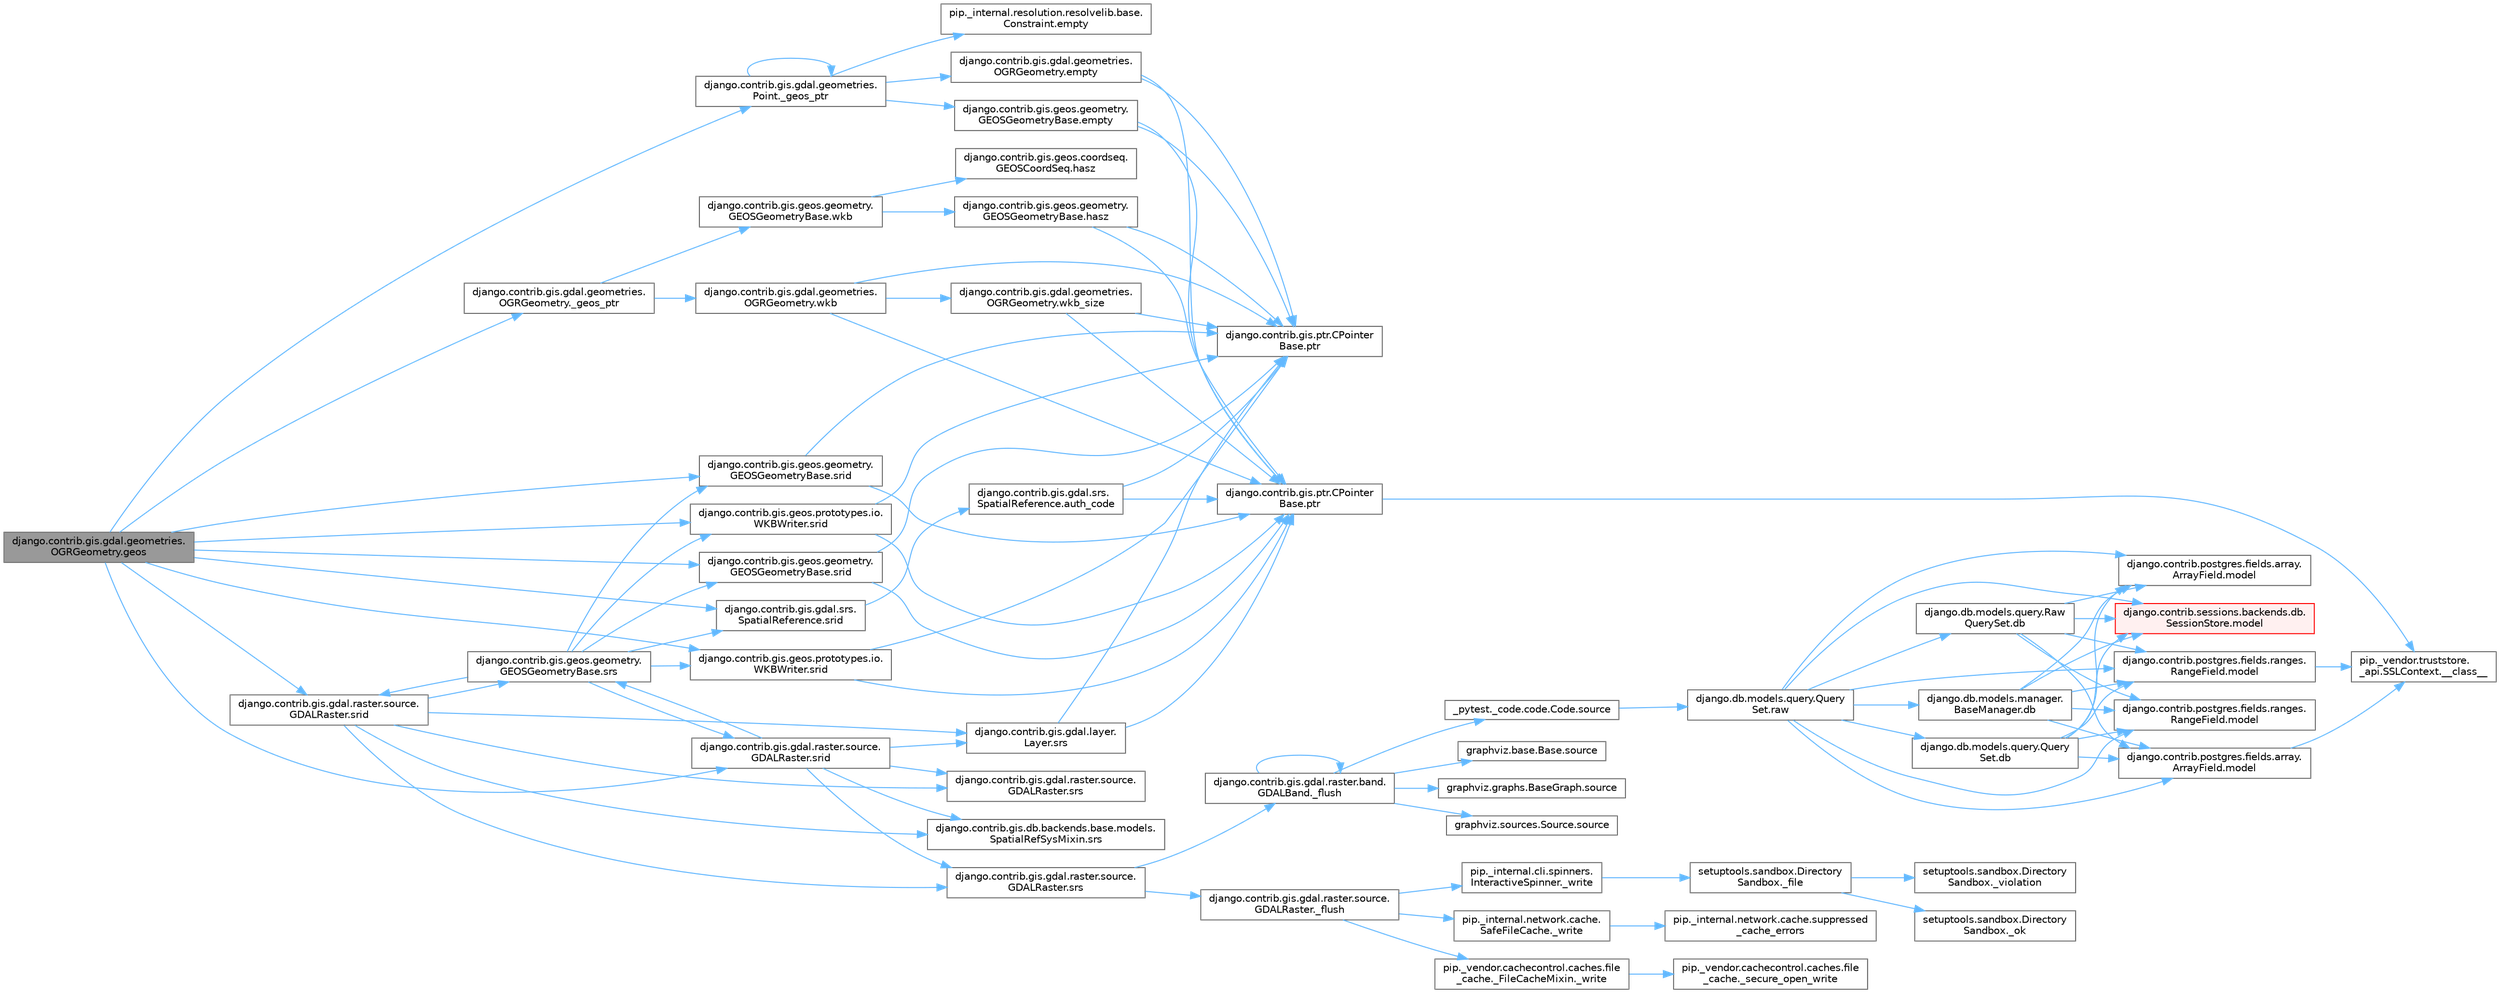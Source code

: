 digraph "django.contrib.gis.gdal.geometries.OGRGeometry.geos"
{
 // LATEX_PDF_SIZE
  bgcolor="transparent";
  edge [fontname=Helvetica,fontsize=10,labelfontname=Helvetica,labelfontsize=10];
  node [fontname=Helvetica,fontsize=10,shape=box,height=0.2,width=0.4];
  rankdir="LR";
  Node1 [id="Node000001",label="django.contrib.gis.gdal.geometries.\lOGRGeometry.geos",height=0.2,width=0.4,color="gray40", fillcolor="grey60", style="filled", fontcolor="black",tooltip=" "];
  Node1 -> Node2 [id="edge1_Node000001_Node000002",color="steelblue1",style="solid",tooltip=" "];
  Node2 [id="Node000002",label="django.contrib.gis.gdal.geometries.\lOGRGeometry._geos_ptr",height=0.2,width=0.4,color="grey40", fillcolor="white", style="filled",URL="$classdjango_1_1contrib_1_1gis_1_1gdal_1_1geometries_1_1_o_g_r_geometry.html#aca3c814894ad68e56d21dae6d4c7ad81",tooltip=" "];
  Node2 -> Node3 [id="edge2_Node000002_Node000003",color="steelblue1",style="solid",tooltip=" "];
  Node3 [id="Node000003",label="django.contrib.gis.gdal.geometries.\lOGRGeometry.wkb",height=0.2,width=0.4,color="grey40", fillcolor="white", style="filled",URL="$classdjango_1_1contrib_1_1gis_1_1gdal_1_1geometries_1_1_o_g_r_geometry.html#ac66909bdd6df30914b9ceff5e8d81544",tooltip=" "];
  Node3 -> Node4 [id="edge3_Node000003_Node000004",color="steelblue1",style="solid",tooltip=" "];
  Node4 [id="Node000004",label="django.contrib.gis.ptr.CPointer\lBase.ptr",height=0.2,width=0.4,color="grey40", fillcolor="white", style="filled",URL="$classdjango_1_1contrib_1_1gis_1_1ptr_1_1_c_pointer_base.html#a55873c889d27c42497c5a832c24e041b",tooltip=" "];
  Node4 -> Node5 [id="edge4_Node000004_Node000005",color="steelblue1",style="solid",tooltip=" "];
  Node5 [id="Node000005",label="pip._vendor.truststore.\l_api.SSLContext.__class__",height=0.2,width=0.4,color="grey40", fillcolor="white", style="filled",URL="$classpip_1_1__vendor_1_1truststore_1_1__api_1_1_s_s_l_context.html#a530861514f31eabaa3f513557d6e66de",tooltip=" "];
  Node3 -> Node6 [id="edge5_Node000003_Node000006",color="steelblue1",style="solid",tooltip=" "];
  Node6 [id="Node000006",label="django.contrib.gis.ptr.CPointer\lBase.ptr",height=0.2,width=0.4,color="grey40", fillcolor="white", style="filled",URL="$classdjango_1_1contrib_1_1gis_1_1ptr_1_1_c_pointer_base.html#a73d2e45828ab4d985549c571852996fa",tooltip=" "];
  Node3 -> Node7 [id="edge6_Node000003_Node000007",color="steelblue1",style="solid",tooltip=" "];
  Node7 [id="Node000007",label="django.contrib.gis.gdal.geometries.\lOGRGeometry.wkb_size",height=0.2,width=0.4,color="grey40", fillcolor="white", style="filled",URL="$classdjango_1_1contrib_1_1gis_1_1gdal_1_1geometries_1_1_o_g_r_geometry.html#a25544b8ddd3a4cd08546015a8619f7ca",tooltip=" "];
  Node7 -> Node4 [id="edge7_Node000007_Node000004",color="steelblue1",style="solid",tooltip=" "];
  Node7 -> Node6 [id="edge8_Node000007_Node000006",color="steelblue1",style="solid",tooltip=" "];
  Node2 -> Node8 [id="edge9_Node000002_Node000008",color="steelblue1",style="solid",tooltip=" "];
  Node8 [id="Node000008",label="django.contrib.gis.geos.geometry.\lGEOSGeometryBase.wkb",height=0.2,width=0.4,color="grey40", fillcolor="white", style="filled",URL="$classdjango_1_1contrib_1_1gis_1_1geos_1_1geometry_1_1_g_e_o_s_geometry_base.html#a0b2006f5c80f388ac32b00f2320415f4",tooltip=" "];
  Node8 -> Node9 [id="edge10_Node000008_Node000009",color="steelblue1",style="solid",tooltip=" "];
  Node9 [id="Node000009",label="django.contrib.gis.geos.coordseq.\lGEOSCoordSeq.hasz",height=0.2,width=0.4,color="grey40", fillcolor="white", style="filled",URL="$classdjango_1_1contrib_1_1gis_1_1geos_1_1coordseq_1_1_g_e_o_s_coord_seq.html#af9df29a51186c06b54c8b7665fc033da",tooltip=" "];
  Node8 -> Node10 [id="edge11_Node000008_Node000010",color="steelblue1",style="solid",tooltip=" "];
  Node10 [id="Node000010",label="django.contrib.gis.geos.geometry.\lGEOSGeometryBase.hasz",height=0.2,width=0.4,color="grey40", fillcolor="white", style="filled",URL="$classdjango_1_1contrib_1_1gis_1_1geos_1_1geometry_1_1_g_e_o_s_geometry_base.html#a41eaab72829884f8c063100cd241a72e",tooltip=" "];
  Node10 -> Node4 [id="edge12_Node000010_Node000004",color="steelblue1",style="solid",tooltip=" "];
  Node10 -> Node6 [id="edge13_Node000010_Node000006",color="steelblue1",style="solid",tooltip=" "];
  Node1 -> Node11 [id="edge14_Node000001_Node000011",color="steelblue1",style="solid",tooltip=" "];
  Node11 [id="Node000011",label="django.contrib.gis.gdal.geometries.\lPoint._geos_ptr",height=0.2,width=0.4,color="grey40", fillcolor="white", style="filled",URL="$classdjango_1_1contrib_1_1gis_1_1gdal_1_1geometries_1_1_point.html#af1600f2ee6a2af5ba2c22a95d33135fc",tooltip=" "];
  Node11 -> Node11 [id="edge15_Node000011_Node000011",color="steelblue1",style="solid",tooltip=" "];
  Node11 -> Node12 [id="edge16_Node000011_Node000012",color="steelblue1",style="solid",tooltip=" "];
  Node12 [id="Node000012",label="django.contrib.gis.gdal.geometries.\lOGRGeometry.empty",height=0.2,width=0.4,color="grey40", fillcolor="white", style="filled",URL="$classdjango_1_1contrib_1_1gis_1_1gdal_1_1geometries_1_1_o_g_r_geometry.html#a3f61301202c52391f3ecffda48a45bdb",tooltip=" "];
  Node12 -> Node4 [id="edge17_Node000012_Node000004",color="steelblue1",style="solid",tooltip=" "];
  Node12 -> Node6 [id="edge18_Node000012_Node000006",color="steelblue1",style="solid",tooltip=" "];
  Node11 -> Node13 [id="edge19_Node000011_Node000013",color="steelblue1",style="solid",tooltip=" "];
  Node13 [id="Node000013",label="django.contrib.gis.geos.geometry.\lGEOSGeometryBase.empty",height=0.2,width=0.4,color="grey40", fillcolor="white", style="filled",URL="$classdjango_1_1contrib_1_1gis_1_1geos_1_1geometry_1_1_g_e_o_s_geometry_base.html#a5bb1b3990b278468806035f63cba3ca4",tooltip=" "];
  Node13 -> Node4 [id="edge20_Node000013_Node000004",color="steelblue1",style="solid",tooltip=" "];
  Node13 -> Node6 [id="edge21_Node000013_Node000006",color="steelblue1",style="solid",tooltip=" "];
  Node11 -> Node14 [id="edge22_Node000011_Node000014",color="steelblue1",style="solid",tooltip=" "];
  Node14 [id="Node000014",label="pip._internal.resolution.resolvelib.base.\lConstraint.empty",height=0.2,width=0.4,color="grey40", fillcolor="white", style="filled",URL="$classpip_1_1__internal_1_1resolution_1_1resolvelib_1_1base_1_1_constraint.html#a11bb770b1b5834537a0615bda63df18a",tooltip=" "];
  Node1 -> Node15 [id="edge23_Node000001_Node000015",color="steelblue1",style="solid",tooltip=" "];
  Node15 [id="Node000015",label="django.contrib.gis.gdal.raster.source.\lGDALRaster.srid",height=0.2,width=0.4,color="grey40", fillcolor="white", style="filled",URL="$classdjango_1_1contrib_1_1gis_1_1gdal_1_1raster_1_1source_1_1_g_d_a_l_raster.html#a64f1b2f9361820eb18392c0a0df9b46b",tooltip=" "];
  Node15 -> Node16 [id="edge24_Node000015_Node000016",color="steelblue1",style="solid",tooltip=" "];
  Node16 [id="Node000016",label="django.contrib.gis.db.backends.base.models.\lSpatialRefSysMixin.srs",height=0.2,width=0.4,color="grey40", fillcolor="white", style="filled",URL="$classdjango_1_1contrib_1_1gis_1_1db_1_1backends_1_1base_1_1models_1_1_spatial_ref_sys_mixin.html#ad34be004f9aba942c5d2bd011fda3044",tooltip=" "];
  Node15 -> Node17 [id="edge25_Node000015_Node000017",color="steelblue1",style="solid",tooltip=" "];
  Node17 [id="Node000017",label="django.contrib.gis.gdal.layer.\lLayer.srs",height=0.2,width=0.4,color="grey40", fillcolor="white", style="filled",URL="$classdjango_1_1contrib_1_1gis_1_1gdal_1_1layer_1_1_layer.html#ac1d51e5b32cdf55829e9a486b190ddc2",tooltip=" "];
  Node17 -> Node4 [id="edge26_Node000017_Node000004",color="steelblue1",style="solid",tooltip=" "];
  Node17 -> Node6 [id="edge27_Node000017_Node000006",color="steelblue1",style="solid",tooltip=" "];
  Node15 -> Node18 [id="edge28_Node000015_Node000018",color="steelblue1",style="solid",tooltip=" "];
  Node18 [id="Node000018",label="django.contrib.gis.gdal.raster.source.\lGDALRaster.srs",height=0.2,width=0.4,color="grey40", fillcolor="white", style="filled",URL="$classdjango_1_1contrib_1_1gis_1_1gdal_1_1raster_1_1source_1_1_g_d_a_l_raster.html#a1dbeee1eca81d7739c032009f1d7acb1",tooltip=" "];
  Node15 -> Node19 [id="edge29_Node000015_Node000019",color="steelblue1",style="solid",tooltip=" "];
  Node19 [id="Node000019",label="django.contrib.gis.gdal.raster.source.\lGDALRaster.srs",height=0.2,width=0.4,color="grey40", fillcolor="white", style="filled",URL="$classdjango_1_1contrib_1_1gis_1_1gdal_1_1raster_1_1source_1_1_g_d_a_l_raster.html#a867fd2ac08531bb04ded5f86cf484723",tooltip=" "];
  Node19 -> Node20 [id="edge30_Node000019_Node000020",color="steelblue1",style="solid",tooltip=" "];
  Node20 [id="Node000020",label="django.contrib.gis.gdal.raster.band.\lGDALBand._flush",height=0.2,width=0.4,color="grey40", fillcolor="white", style="filled",URL="$classdjango_1_1contrib_1_1gis_1_1gdal_1_1raster_1_1band_1_1_g_d_a_l_band.html#ae69747644a590b485b72c3314debdfc7",tooltip=" "];
  Node20 -> Node20 [id="edge31_Node000020_Node000020",color="steelblue1",style="solid",tooltip=" "];
  Node20 -> Node21 [id="edge32_Node000020_Node000021",color="steelblue1",style="solid",tooltip=" "];
  Node21 [id="Node000021",label="_pytest._code.code.Code.source",height=0.2,width=0.4,color="grey40", fillcolor="white", style="filled",URL="$class__pytest_1_1__code_1_1code_1_1_code.html#a22f60644a8fa658ab754ddca0bcb31fd",tooltip=" "];
  Node21 -> Node22 [id="edge33_Node000021_Node000022",color="steelblue1",style="solid",tooltip=" "];
  Node22 [id="Node000022",label="django.db.models.query.Query\lSet.raw",height=0.2,width=0.4,color="grey40", fillcolor="white", style="filled",URL="$classdjango_1_1db_1_1models_1_1query_1_1_query_set.html#abce199e3993658459fb2f7c2719daa45",tooltip="PUBLIC METHODS THAT RETURN A QUERYSET SUBCLASS #."];
  Node22 -> Node23 [id="edge34_Node000022_Node000023",color="steelblue1",style="solid",tooltip=" "];
  Node23 [id="Node000023",label="django.db.models.manager.\lBaseManager.db",height=0.2,width=0.4,color="grey40", fillcolor="white", style="filled",URL="$classdjango_1_1db_1_1models_1_1manager_1_1_base_manager.html#ad6c30d1033fbe64ca4ac1d2bf0162a8a",tooltip=" "];
  Node23 -> Node24 [id="edge35_Node000023_Node000024",color="steelblue1",style="solid",tooltip=" "];
  Node24 [id="Node000024",label="django.contrib.postgres.fields.array.\lArrayField.model",height=0.2,width=0.4,color="grey40", fillcolor="white", style="filled",URL="$classdjango_1_1contrib_1_1postgres_1_1fields_1_1array_1_1_array_field.html#a4402eef4c4784e00671c9f229481f4c1",tooltip=" "];
  Node24 -> Node5 [id="edge36_Node000024_Node000005",color="steelblue1",style="solid",tooltip=" "];
  Node23 -> Node25 [id="edge37_Node000023_Node000025",color="steelblue1",style="solid",tooltip=" "];
  Node25 [id="Node000025",label="django.contrib.postgres.fields.array.\lArrayField.model",height=0.2,width=0.4,color="grey40", fillcolor="white", style="filled",URL="$classdjango_1_1contrib_1_1postgres_1_1fields_1_1array_1_1_array_field.html#a50a2796de85f960ca282b56ef2d9446c",tooltip=" "];
  Node23 -> Node26 [id="edge38_Node000023_Node000026",color="steelblue1",style="solid",tooltip=" "];
  Node26 [id="Node000026",label="django.contrib.postgres.fields.ranges.\lRangeField.model",height=0.2,width=0.4,color="grey40", fillcolor="white", style="filled",URL="$classdjango_1_1contrib_1_1postgres_1_1fields_1_1ranges_1_1_range_field.html#aa38c2bbd1bad0c8f9b0315ee468867a2",tooltip=" "];
  Node26 -> Node5 [id="edge39_Node000026_Node000005",color="steelblue1",style="solid",tooltip=" "];
  Node23 -> Node27 [id="edge40_Node000023_Node000027",color="steelblue1",style="solid",tooltip=" "];
  Node27 [id="Node000027",label="django.contrib.postgres.fields.ranges.\lRangeField.model",height=0.2,width=0.4,color="grey40", fillcolor="white", style="filled",URL="$classdjango_1_1contrib_1_1postgres_1_1fields_1_1ranges_1_1_range_field.html#a91b36827f010affd1ff89569cf40d1af",tooltip=" "];
  Node23 -> Node28 [id="edge41_Node000023_Node000028",color="steelblue1",style="solid",tooltip=" "];
  Node28 [id="Node000028",label="django.contrib.sessions.backends.db.\lSessionStore.model",height=0.2,width=0.4,color="red", fillcolor="#FFF0F0", style="filled",URL="$classdjango_1_1contrib_1_1sessions_1_1backends_1_1db_1_1_session_store.html#af52cfb4371af389c8bd4a6780274c403",tooltip=" "];
  Node22 -> Node30 [id="edge42_Node000022_Node000030",color="steelblue1",style="solid",tooltip=" "];
  Node30 [id="Node000030",label="django.db.models.query.Query\lSet.db",height=0.2,width=0.4,color="grey40", fillcolor="white", style="filled",URL="$classdjango_1_1db_1_1models_1_1query_1_1_query_set.html#a6ff7e94dd4e7293da5fb86f6349ce9b8",tooltip=" "];
  Node30 -> Node24 [id="edge43_Node000030_Node000024",color="steelblue1",style="solid",tooltip=" "];
  Node30 -> Node25 [id="edge44_Node000030_Node000025",color="steelblue1",style="solid",tooltip=" "];
  Node30 -> Node26 [id="edge45_Node000030_Node000026",color="steelblue1",style="solid",tooltip=" "];
  Node30 -> Node27 [id="edge46_Node000030_Node000027",color="steelblue1",style="solid",tooltip=" "];
  Node30 -> Node28 [id="edge47_Node000030_Node000028",color="steelblue1",style="solid",tooltip=" "];
  Node22 -> Node31 [id="edge48_Node000022_Node000031",color="steelblue1",style="solid",tooltip=" "];
  Node31 [id="Node000031",label="django.db.models.query.Raw\lQuerySet.db",height=0.2,width=0.4,color="grey40", fillcolor="white", style="filled",URL="$classdjango_1_1db_1_1models_1_1query_1_1_raw_query_set.html#a1f352bf15faf0aa43e22709fde8f7564",tooltip=" "];
  Node31 -> Node24 [id="edge49_Node000031_Node000024",color="steelblue1",style="solid",tooltip=" "];
  Node31 -> Node25 [id="edge50_Node000031_Node000025",color="steelblue1",style="solid",tooltip=" "];
  Node31 -> Node26 [id="edge51_Node000031_Node000026",color="steelblue1",style="solid",tooltip=" "];
  Node31 -> Node27 [id="edge52_Node000031_Node000027",color="steelblue1",style="solid",tooltip=" "];
  Node31 -> Node28 [id="edge53_Node000031_Node000028",color="steelblue1",style="solid",tooltip=" "];
  Node22 -> Node24 [id="edge54_Node000022_Node000024",color="steelblue1",style="solid",tooltip=" "];
  Node22 -> Node25 [id="edge55_Node000022_Node000025",color="steelblue1",style="solid",tooltip=" "];
  Node22 -> Node26 [id="edge56_Node000022_Node000026",color="steelblue1",style="solid",tooltip=" "];
  Node22 -> Node27 [id="edge57_Node000022_Node000027",color="steelblue1",style="solid",tooltip=" "];
  Node22 -> Node28 [id="edge58_Node000022_Node000028",color="steelblue1",style="solid",tooltip=" "];
  Node20 -> Node32 [id="edge59_Node000020_Node000032",color="steelblue1",style="solid",tooltip=" "];
  Node32 [id="Node000032",label="graphviz.base.Base.source",height=0.2,width=0.4,color="grey40", fillcolor="white", style="filled",URL="$classgraphviz_1_1base_1_1_base.html#a5eb46caf8c88716e5741b7b2404d4c75",tooltip=" "];
  Node20 -> Node33 [id="edge60_Node000020_Node000033",color="steelblue1",style="solid",tooltip=" "];
  Node33 [id="Node000033",label="graphviz.graphs.BaseGraph.source",height=0.2,width=0.4,color="grey40", fillcolor="white", style="filled",URL="$classgraphviz_1_1graphs_1_1_base_graph.html#a8aad62397887cb67daf6812db5328f6b",tooltip=" "];
  Node20 -> Node34 [id="edge61_Node000020_Node000034",color="steelblue1",style="solid",tooltip=" "];
  Node34 [id="Node000034",label="graphviz.sources.Source.source",height=0.2,width=0.4,color="grey40", fillcolor="white", style="filled",URL="$classgraphviz_1_1sources_1_1_source.html#a3e4b80b77671f18910b3f30a89f93a14",tooltip=" "];
  Node19 -> Node35 [id="edge62_Node000019_Node000035",color="steelblue1",style="solid",tooltip=" "];
  Node35 [id="Node000035",label="django.contrib.gis.gdal.raster.source.\lGDALRaster._flush",height=0.2,width=0.4,color="grey40", fillcolor="white", style="filled",URL="$classdjango_1_1contrib_1_1gis_1_1gdal_1_1raster_1_1source_1_1_g_d_a_l_raster.html#af272a67360ee049804d442bd344ff75b",tooltip=" "];
  Node35 -> Node36 [id="edge63_Node000035_Node000036",color="steelblue1",style="solid",tooltip=" "];
  Node36 [id="Node000036",label="pip._internal.cli.spinners.\lInteractiveSpinner._write",height=0.2,width=0.4,color="grey40", fillcolor="white", style="filled",URL="$classpip_1_1__internal_1_1cli_1_1spinners_1_1_interactive_spinner.html#a16e0c2dc420f6f8d17ccdf2f05929774",tooltip=" "];
  Node36 -> Node37 [id="edge64_Node000036_Node000037",color="steelblue1",style="solid",tooltip=" "];
  Node37 [id="Node000037",label="setuptools.sandbox.Directory\lSandbox._file",height=0.2,width=0.4,color="grey40", fillcolor="white", style="filled",URL="$classsetuptools_1_1sandbox_1_1_directory_sandbox.html#acf799106ef73553cbfdf57cc16babd98",tooltip=" "];
  Node37 -> Node38 [id="edge65_Node000037_Node000038",color="steelblue1",style="solid",tooltip=" "];
  Node38 [id="Node000038",label="setuptools.sandbox.Directory\lSandbox._ok",height=0.2,width=0.4,color="grey40", fillcolor="white", style="filled",URL="$classsetuptools_1_1sandbox_1_1_directory_sandbox.html#abfdcff9b89e73dd53456f61f8e4faffe",tooltip=" "];
  Node37 -> Node39 [id="edge66_Node000037_Node000039",color="steelblue1",style="solid",tooltip=" "];
  Node39 [id="Node000039",label="setuptools.sandbox.Directory\lSandbox._violation",height=0.2,width=0.4,color="grey40", fillcolor="white", style="filled",URL="$classsetuptools_1_1sandbox_1_1_directory_sandbox.html#a8c89d3b8ec435167b115d5baa50e244f",tooltip=" "];
  Node35 -> Node40 [id="edge67_Node000035_Node000040",color="steelblue1",style="solid",tooltip=" "];
  Node40 [id="Node000040",label="pip._internal.network.cache.\lSafeFileCache._write",height=0.2,width=0.4,color="grey40", fillcolor="white", style="filled",URL="$classpip_1_1__internal_1_1network_1_1cache_1_1_safe_file_cache.html#a9f525ad384a979433e1a4d4ad3f4256c",tooltip=" "];
  Node40 -> Node41 [id="edge68_Node000040_Node000041",color="steelblue1",style="solid",tooltip=" "];
  Node41 [id="Node000041",label="pip._internal.network.cache.suppressed\l_cache_errors",height=0.2,width=0.4,color="grey40", fillcolor="white", style="filled",URL="$namespacepip_1_1__internal_1_1network_1_1cache.html#a04281ba5b2cee2a3a0605e147d1f512d",tooltip=" "];
  Node35 -> Node42 [id="edge69_Node000035_Node000042",color="steelblue1",style="solid",tooltip=" "];
  Node42 [id="Node000042",label="pip._vendor.cachecontrol.caches.file\l_cache._FileCacheMixin._write",height=0.2,width=0.4,color="grey40", fillcolor="white", style="filled",URL="$classpip_1_1__vendor_1_1cachecontrol_1_1caches_1_1file__cache_1_1___file_cache_mixin.html#a887060bd54ecd995958f2e490756d05b",tooltip=" "];
  Node42 -> Node43 [id="edge70_Node000042_Node000043",color="steelblue1",style="solid",tooltip=" "];
  Node43 [id="Node000043",label="pip._vendor.cachecontrol.caches.file\l_cache._secure_open_write",height=0.2,width=0.4,color="grey40", fillcolor="white", style="filled",URL="$namespacepip_1_1__vendor_1_1cachecontrol_1_1caches_1_1file__cache.html#a0dc190a51038d12cbfd2b262f7f786f6",tooltip=" "];
  Node15 -> Node44 [id="edge71_Node000015_Node000044",color="steelblue1",style="solid",tooltip=" "];
  Node44 [id="Node000044",label="django.contrib.gis.geos.geometry.\lGEOSGeometryBase.srs",height=0.2,width=0.4,color="grey40", fillcolor="white", style="filled",URL="$classdjango_1_1contrib_1_1gis_1_1geos_1_1geometry_1_1_g_e_o_s_geometry_base.html#aa433953a244f84e09ce9775e6348c9ea",tooltip=" "];
  Node44 -> Node15 [id="edge72_Node000044_Node000015",color="steelblue1",style="solid",tooltip=" "];
  Node44 -> Node45 [id="edge73_Node000044_Node000045",color="steelblue1",style="solid",tooltip=" "];
  Node45 [id="Node000045",label="django.contrib.gis.gdal.raster.source.\lGDALRaster.srid",height=0.2,width=0.4,color="grey40", fillcolor="white", style="filled",URL="$classdjango_1_1contrib_1_1gis_1_1gdal_1_1raster_1_1source_1_1_g_d_a_l_raster.html#a565bad87d893e08a4a415e39b1e41713",tooltip=" "];
  Node45 -> Node16 [id="edge74_Node000045_Node000016",color="steelblue1",style="solid",tooltip=" "];
  Node45 -> Node17 [id="edge75_Node000045_Node000017",color="steelblue1",style="solid",tooltip=" "];
  Node45 -> Node18 [id="edge76_Node000045_Node000018",color="steelblue1",style="solid",tooltip=" "];
  Node45 -> Node19 [id="edge77_Node000045_Node000019",color="steelblue1",style="solid",tooltip=" "];
  Node45 -> Node44 [id="edge78_Node000045_Node000044",color="steelblue1",style="solid",tooltip=" "];
  Node44 -> Node46 [id="edge79_Node000044_Node000046",color="steelblue1",style="solid",tooltip=" "];
  Node46 [id="Node000046",label="django.contrib.gis.gdal.srs.\lSpatialReference.srid",height=0.2,width=0.4,color="grey40", fillcolor="white", style="filled",URL="$classdjango_1_1contrib_1_1gis_1_1gdal_1_1srs_1_1_spatial_reference.html#a6f0221a227f58af3cadbd801359f4d6a",tooltip=" "];
  Node46 -> Node47 [id="edge80_Node000046_Node000047",color="steelblue1",style="solid",tooltip=" "];
  Node47 [id="Node000047",label="django.contrib.gis.gdal.srs.\lSpatialReference.auth_code",height=0.2,width=0.4,color="grey40", fillcolor="white", style="filled",URL="$classdjango_1_1contrib_1_1gis_1_1gdal_1_1srs_1_1_spatial_reference.html#aac9888c94a062cb9bb98a3f6f5f6b9a6",tooltip=" "];
  Node47 -> Node4 [id="edge81_Node000047_Node000004",color="steelblue1",style="solid",tooltip=" "];
  Node47 -> Node6 [id="edge82_Node000047_Node000006",color="steelblue1",style="solid",tooltip=" "];
  Node44 -> Node48 [id="edge83_Node000044_Node000048",color="steelblue1",style="solid",tooltip=" "];
  Node48 [id="Node000048",label="django.contrib.gis.geos.geometry.\lGEOSGeometryBase.srid",height=0.2,width=0.4,color="grey40", fillcolor="white", style="filled",URL="$classdjango_1_1contrib_1_1gis_1_1geos_1_1geometry_1_1_g_e_o_s_geometry_base.html#a5f66cc62cbd6fea05d043b4883dde9f8",tooltip=" "];
  Node48 -> Node4 [id="edge84_Node000048_Node000004",color="steelblue1",style="solid",tooltip=" "];
  Node48 -> Node6 [id="edge85_Node000048_Node000006",color="steelblue1",style="solid",tooltip=" "];
  Node44 -> Node49 [id="edge86_Node000044_Node000049",color="steelblue1",style="solid",tooltip=" "];
  Node49 [id="Node000049",label="django.contrib.gis.geos.geometry.\lGEOSGeometryBase.srid",height=0.2,width=0.4,color="grey40", fillcolor="white", style="filled",URL="$classdjango_1_1contrib_1_1gis_1_1geos_1_1geometry_1_1_g_e_o_s_geometry_base.html#a091e8d6264536991c11f30036af2c0c1",tooltip=" "];
  Node49 -> Node4 [id="edge87_Node000049_Node000004",color="steelblue1",style="solid",tooltip=" "];
  Node49 -> Node6 [id="edge88_Node000049_Node000006",color="steelblue1",style="solid",tooltip=" "];
  Node44 -> Node50 [id="edge89_Node000044_Node000050",color="steelblue1",style="solid",tooltip=" "];
  Node50 [id="Node000050",label="django.contrib.gis.geos.prototypes.io.\lWKBWriter.srid",height=0.2,width=0.4,color="grey40", fillcolor="white", style="filled",URL="$classdjango_1_1contrib_1_1gis_1_1geos_1_1prototypes_1_1io_1_1_w_k_b_writer.html#a0a8537b1b7b53d049b0a94923317867d",tooltip=" "];
  Node50 -> Node4 [id="edge90_Node000050_Node000004",color="steelblue1",style="solid",tooltip=" "];
  Node50 -> Node6 [id="edge91_Node000050_Node000006",color="steelblue1",style="solid",tooltip=" "];
  Node44 -> Node51 [id="edge92_Node000044_Node000051",color="steelblue1",style="solid",tooltip=" "];
  Node51 [id="Node000051",label="django.contrib.gis.geos.prototypes.io.\lWKBWriter.srid",height=0.2,width=0.4,color="grey40", fillcolor="white", style="filled",URL="$classdjango_1_1contrib_1_1gis_1_1geos_1_1prototypes_1_1io_1_1_w_k_b_writer.html#a6499b0621ccf8fe95d9540f61d874fe8",tooltip=" "];
  Node51 -> Node4 [id="edge93_Node000051_Node000004",color="steelblue1",style="solid",tooltip=" "];
  Node51 -> Node6 [id="edge94_Node000051_Node000006",color="steelblue1",style="solid",tooltip=" "];
  Node1 -> Node45 [id="edge95_Node000001_Node000045",color="steelblue1",style="solid",tooltip=" "];
  Node1 -> Node46 [id="edge96_Node000001_Node000046",color="steelblue1",style="solid",tooltip=" "];
  Node1 -> Node48 [id="edge97_Node000001_Node000048",color="steelblue1",style="solid",tooltip=" "];
  Node1 -> Node49 [id="edge98_Node000001_Node000049",color="steelblue1",style="solid",tooltip=" "];
  Node1 -> Node50 [id="edge99_Node000001_Node000050",color="steelblue1",style="solid",tooltip=" "];
  Node1 -> Node51 [id="edge100_Node000001_Node000051",color="steelblue1",style="solid",tooltip=" "];
}
